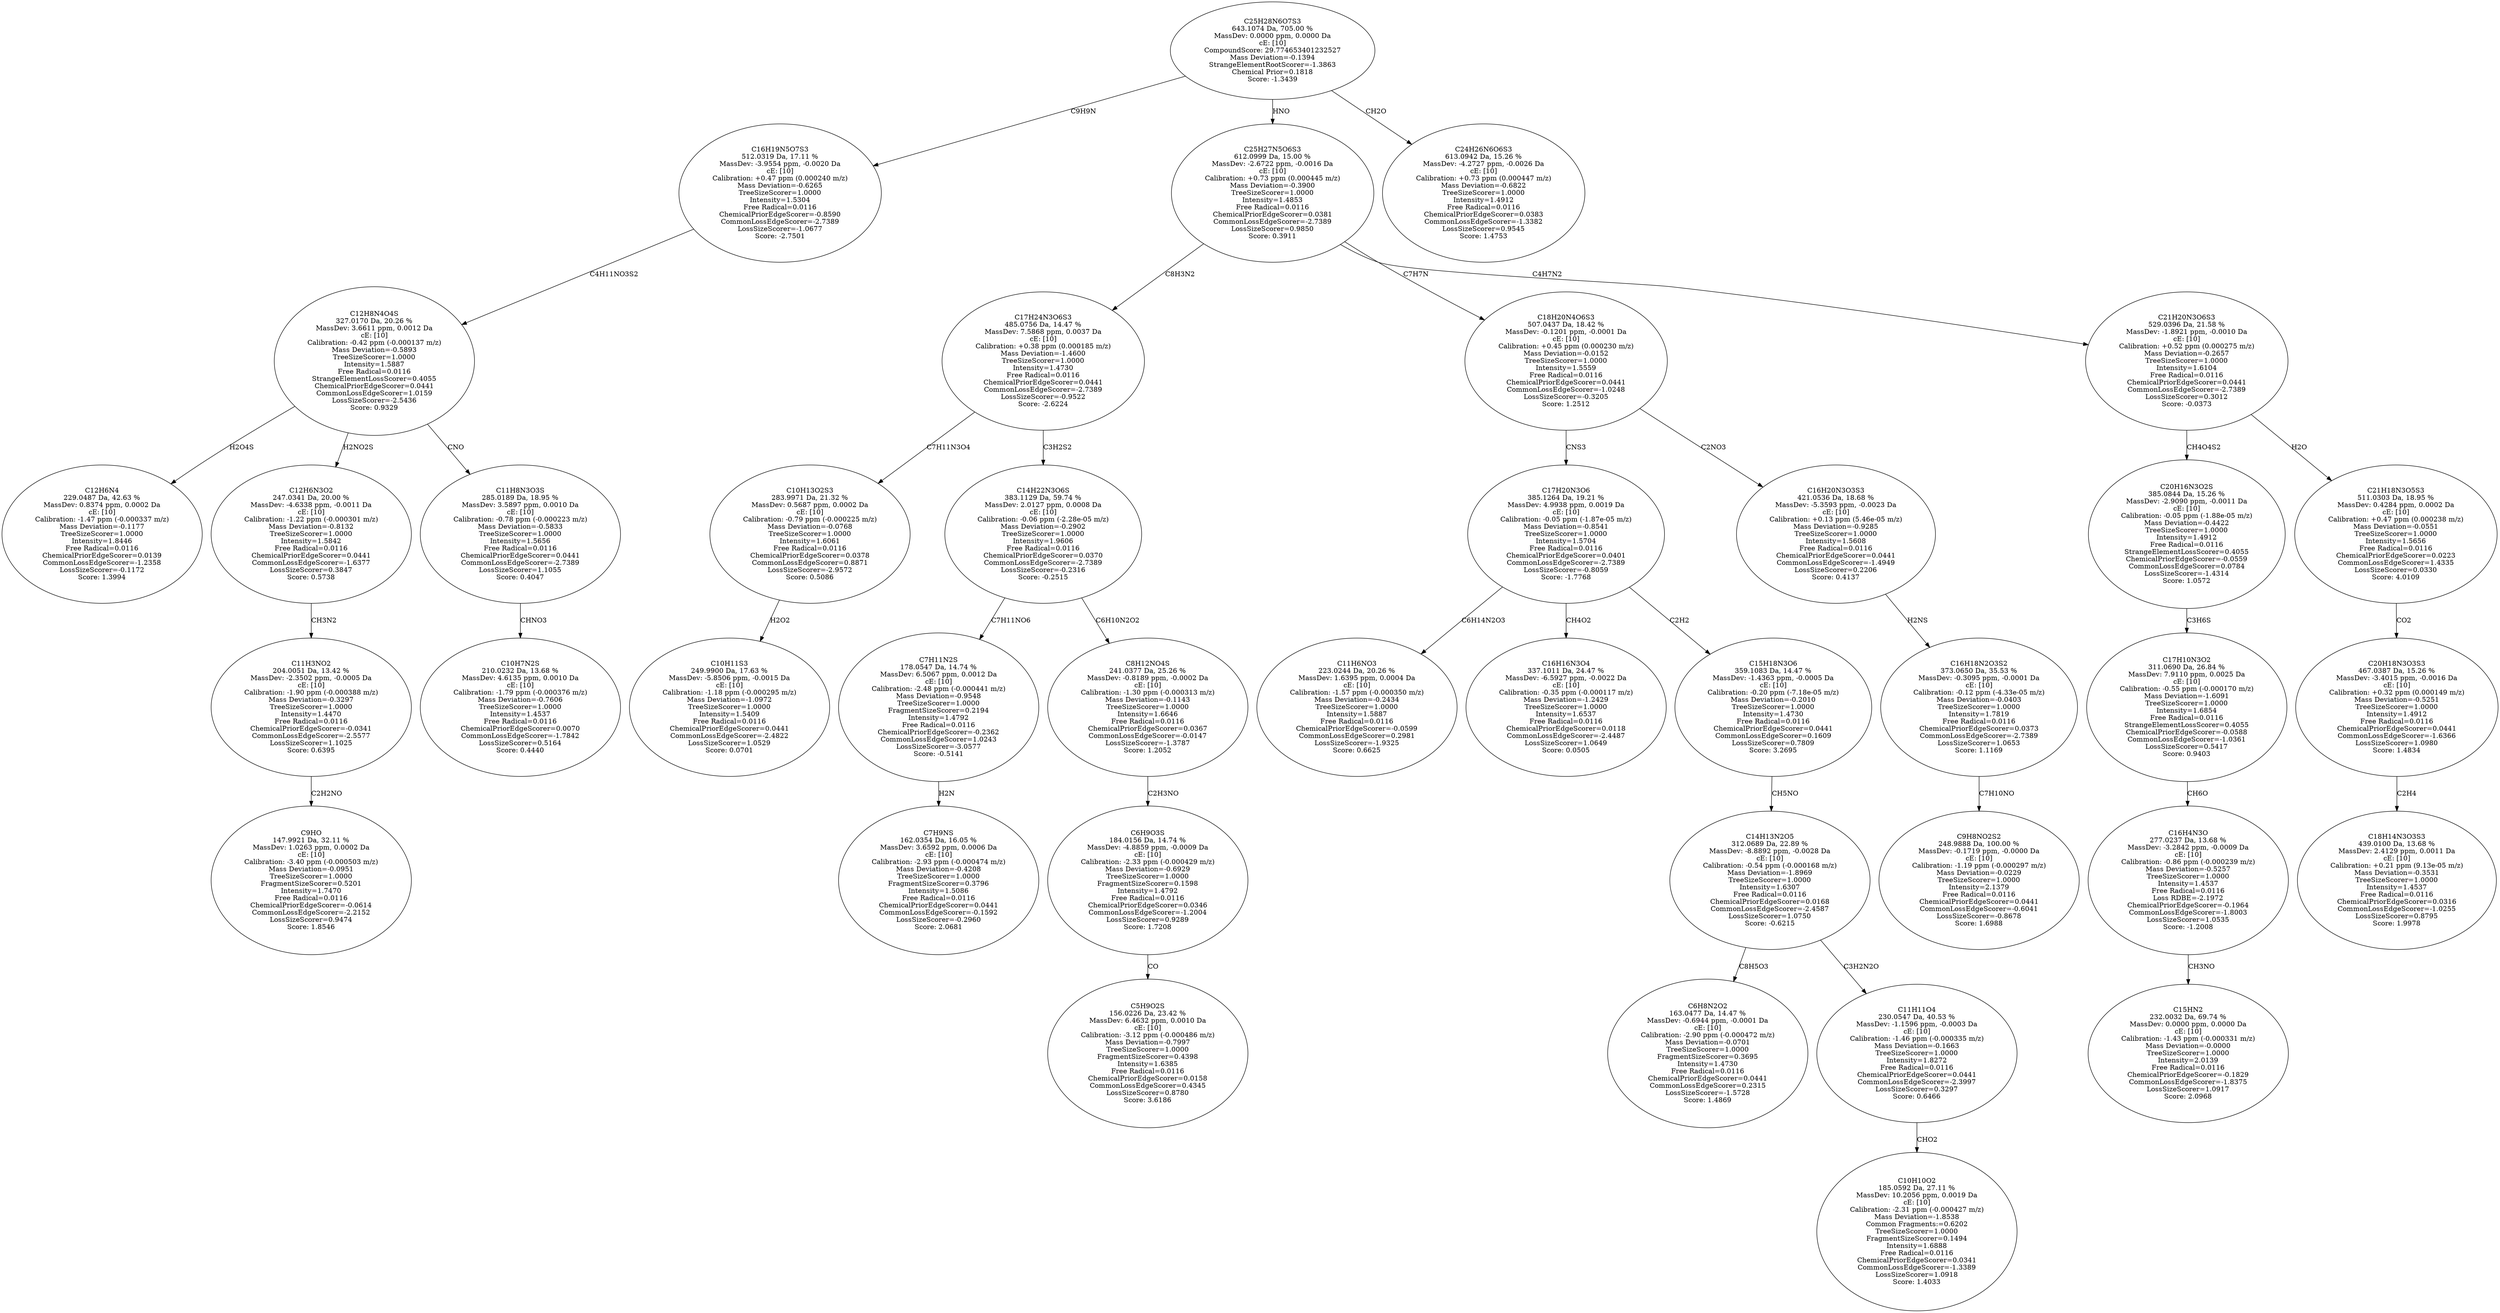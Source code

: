 strict digraph {
v1 [label="C12H6N4\n229.0487 Da, 42.63 %\nMassDev: 0.8374 ppm, 0.0002 Da\ncE: [10]\nCalibration: -1.47 ppm (-0.000337 m/z)\nMass Deviation=-0.1177\nTreeSizeScorer=1.0000\nIntensity=1.8446\nFree Radical=0.0116\nChemicalPriorEdgeScorer=0.0139\nCommonLossEdgeScorer=-1.2358\nLossSizeScorer=-0.1172\nScore: 1.3994"];
v2 [label="C9HO\n147.9921 Da, 32.11 %\nMassDev: 1.0263 ppm, 0.0002 Da\ncE: [10]\nCalibration: -3.40 ppm (-0.000503 m/z)\nMass Deviation=-0.0951\nTreeSizeScorer=1.0000\nFragmentSizeScorer=0.5201\nIntensity=1.7470\nFree Radical=0.0116\nChemicalPriorEdgeScorer=-0.0614\nCommonLossEdgeScorer=-2.2152\nLossSizeScorer=0.9474\nScore: 1.8546"];
v3 [label="C11H3NO2\n204.0051 Da, 13.42 %\nMassDev: -2.3502 ppm, -0.0005 Da\ncE: [10]\nCalibration: -1.90 ppm (-0.000388 m/z)\nMass Deviation=-0.3297\nTreeSizeScorer=1.0000\nIntensity=1.4470\nFree Radical=0.0116\nChemicalPriorEdgeScorer=-0.0341\nCommonLossEdgeScorer=-2.5577\nLossSizeScorer=1.1025\nScore: 0.6395"];
v4 [label="C12H6N3O2\n247.0341 Da, 20.00 %\nMassDev: -4.6338 ppm, -0.0011 Da\ncE: [10]\nCalibration: -1.22 ppm (-0.000301 m/z)\nMass Deviation=-0.8132\nTreeSizeScorer=1.0000\nIntensity=1.5842\nFree Radical=0.0116\nChemicalPriorEdgeScorer=0.0441\nCommonLossEdgeScorer=-1.6377\nLossSizeScorer=0.3847\nScore: 0.5738"];
v5 [label="C10H7N2S\n210.0232 Da, 13.68 %\nMassDev: 4.6135 ppm, 0.0010 Da\ncE: [10]\nCalibration: -1.79 ppm (-0.000376 m/z)\nMass Deviation=-0.7606\nTreeSizeScorer=1.0000\nIntensity=1.4537\nFree Radical=0.0116\nChemicalPriorEdgeScorer=0.0070\nCommonLossEdgeScorer=-1.7842\nLossSizeScorer=0.5164\nScore: 0.4440"];
v6 [label="C11H8N3O3S\n285.0189 Da, 18.95 %\nMassDev: 3.5897 ppm, 0.0010 Da\ncE: [10]\nCalibration: -0.78 ppm (-0.000223 m/z)\nMass Deviation=-0.5833\nTreeSizeScorer=1.0000\nIntensity=1.5656\nFree Radical=0.0116\nChemicalPriorEdgeScorer=0.0441\nCommonLossEdgeScorer=-2.7389\nLossSizeScorer=1.1055\nScore: 0.4047"];
v7 [label="C12H8N4O4S\n327.0170 Da, 20.26 %\nMassDev: 3.6611 ppm, 0.0012 Da\ncE: [10]\nCalibration: -0.42 ppm (-0.000137 m/z)\nMass Deviation=-0.5893\nTreeSizeScorer=1.0000\nIntensity=1.5887\nFree Radical=0.0116\nStrangeElementLossScorer=0.4055\nChemicalPriorEdgeScorer=0.0441\nCommonLossEdgeScorer=1.0159\nLossSizeScorer=-2.5436\nScore: 0.9329"];
v8 [label="C16H19N5O7S3\n512.0319 Da, 17.11 %\nMassDev: -3.9554 ppm, -0.0020 Da\ncE: [10]\nCalibration: +0.47 ppm (0.000240 m/z)\nMass Deviation=-0.6265\nTreeSizeScorer=1.0000\nIntensity=1.5304\nFree Radical=0.0116\nChemicalPriorEdgeScorer=-0.8590\nCommonLossEdgeScorer=-2.7389\nLossSizeScorer=-1.0677\nScore: -2.7501"];
v9 [label="C10H11S3\n249.9900 Da, 17.63 %\nMassDev: -5.8506 ppm, -0.0015 Da\ncE: [10]\nCalibration: -1.18 ppm (-0.000295 m/z)\nMass Deviation=-1.0972\nTreeSizeScorer=1.0000\nIntensity=1.5409\nFree Radical=0.0116\nChemicalPriorEdgeScorer=0.0441\nCommonLossEdgeScorer=-2.4822\nLossSizeScorer=1.0529\nScore: 0.0701"];
v10 [label="C10H13O2S3\n283.9971 Da, 21.32 %\nMassDev: 0.5687 ppm, 0.0002 Da\ncE: [10]\nCalibration: -0.79 ppm (-0.000225 m/z)\nMass Deviation=-0.0768\nTreeSizeScorer=1.0000\nIntensity=1.6061\nFree Radical=0.0116\nChemicalPriorEdgeScorer=0.0378\nCommonLossEdgeScorer=0.8871\nLossSizeScorer=-2.9572\nScore: 0.5086"];
v11 [label="C7H9NS\n162.0354 Da, 16.05 %\nMassDev: 3.6592 ppm, 0.0006 Da\ncE: [10]\nCalibration: -2.93 ppm (-0.000474 m/z)\nMass Deviation=-0.4208\nTreeSizeScorer=1.0000\nFragmentSizeScorer=0.3796\nIntensity=1.5086\nFree Radical=0.0116\nChemicalPriorEdgeScorer=0.0441\nCommonLossEdgeScorer=-0.1592\nLossSizeScorer=-0.2960\nScore: 2.0681"];
v12 [label="C7H11N2S\n178.0547 Da, 14.74 %\nMassDev: 6.5067 ppm, 0.0012 Da\ncE: [10]\nCalibration: -2.48 ppm (-0.000441 m/z)\nMass Deviation=-0.9548\nTreeSizeScorer=1.0000\nFragmentSizeScorer=0.2194\nIntensity=1.4792\nFree Radical=0.0116\nChemicalPriorEdgeScorer=-0.2362\nCommonLossEdgeScorer=1.0243\nLossSizeScorer=-3.0577\nScore: -0.5141"];
v13 [label="C5H9O2S\n156.0226 Da, 23.42 %\nMassDev: 6.4632 ppm, 0.0010 Da\ncE: [10]\nCalibration: -3.12 ppm (-0.000486 m/z)\nMass Deviation=-0.7997\nTreeSizeScorer=1.0000\nFragmentSizeScorer=0.4398\nIntensity=1.6385\nFree Radical=0.0116\nChemicalPriorEdgeScorer=0.0158\nCommonLossEdgeScorer=0.4345\nLossSizeScorer=0.8780\nScore: 3.6186"];
v14 [label="C6H9O3S\n184.0156 Da, 14.74 %\nMassDev: -4.8859 ppm, -0.0009 Da\ncE: [10]\nCalibration: -2.33 ppm (-0.000429 m/z)\nMass Deviation=-0.6929\nTreeSizeScorer=1.0000\nFragmentSizeScorer=0.1598\nIntensity=1.4792\nFree Radical=0.0116\nChemicalPriorEdgeScorer=0.0346\nCommonLossEdgeScorer=-1.2004\nLossSizeScorer=0.9289\nScore: 1.7208"];
v15 [label="C8H12NO4S\n241.0377 Da, 25.26 %\nMassDev: -0.8189 ppm, -0.0002 Da\ncE: [10]\nCalibration: -1.30 ppm (-0.000313 m/z)\nMass Deviation=-0.1143\nTreeSizeScorer=1.0000\nIntensity=1.6646\nFree Radical=0.0116\nChemicalPriorEdgeScorer=0.0367\nCommonLossEdgeScorer=-0.0147\nLossSizeScorer=-1.3787\nScore: 1.2052"];
v16 [label="C14H22N3O6S\n383.1129 Da, 59.74 %\nMassDev: 2.0127 ppm, 0.0008 Da\ncE: [10]\nCalibration: -0.06 ppm (-2.28e-05 m/z)\nMass Deviation=-0.2902\nTreeSizeScorer=1.0000\nIntensity=1.9606\nFree Radical=0.0116\nChemicalPriorEdgeScorer=0.0370\nCommonLossEdgeScorer=-2.7389\nLossSizeScorer=-0.2316\nScore: -0.2515"];
v17 [label="C17H24N3O6S3\n485.0756 Da, 14.47 %\nMassDev: 7.5868 ppm, 0.0037 Da\ncE: [10]\nCalibration: +0.38 ppm (0.000185 m/z)\nMass Deviation=-1.4600\nTreeSizeScorer=1.0000\nIntensity=1.4730\nFree Radical=0.0116\nChemicalPriorEdgeScorer=0.0441\nCommonLossEdgeScorer=-2.7389\nLossSizeScorer=-0.9522\nScore: -2.6224"];
v18 [label="C11H6NO3\n223.0244 Da, 20.26 %\nMassDev: 1.6395 ppm, 0.0004 Da\ncE: [10]\nCalibration: -1.57 ppm (-0.000350 m/z)\nMass Deviation=-0.2434\nTreeSizeScorer=1.0000\nIntensity=1.5887\nFree Radical=0.0116\nChemicalPriorEdgeScorer=-0.0599\nCommonLossEdgeScorer=0.2981\nLossSizeScorer=-1.9325\nScore: 0.6625"];
v19 [label="C16H16N3O4\n337.1011 Da, 24.47 %\nMassDev: -6.5927 ppm, -0.0022 Da\ncE: [10]\nCalibration: -0.35 ppm (-0.000117 m/z)\nMass Deviation=-1.2429\nTreeSizeScorer=1.0000\nIntensity=1.6537\nFree Radical=0.0116\nChemicalPriorEdgeScorer=0.0118\nCommonLossEdgeScorer=-2.4487\nLossSizeScorer=1.0649\nScore: 0.0505"];
v20 [label="C6H8N2O2\n163.0477 Da, 14.47 %\nMassDev: -0.6944 ppm, -0.0001 Da\ncE: [10]\nCalibration: -2.90 ppm (-0.000472 m/z)\nMass Deviation=-0.0701\nTreeSizeScorer=1.0000\nFragmentSizeScorer=0.3695\nIntensity=1.4730\nFree Radical=0.0116\nChemicalPriorEdgeScorer=0.0441\nCommonLossEdgeScorer=0.2315\nLossSizeScorer=-1.5728\nScore: 1.4869"];
v21 [label="C10H10O2\n185.0592 Da, 27.11 %\nMassDev: 10.2056 ppm, 0.0019 Da\ncE: [10]\nCalibration: -2.31 ppm (-0.000427 m/z)\nMass Deviation=-1.8538\nCommon Fragments:=0.6202\nTreeSizeScorer=1.0000\nFragmentSizeScorer=0.1494\nIntensity=1.6888\nFree Radical=0.0116\nChemicalPriorEdgeScorer=0.0341\nCommonLossEdgeScorer=-1.3389\nLossSizeScorer=1.0918\nScore: 1.4033"];
v22 [label="C11H11O4\n230.0547 Da, 40.53 %\nMassDev: -1.1596 ppm, -0.0003 Da\ncE: [10]\nCalibration: -1.46 ppm (-0.000335 m/z)\nMass Deviation=-0.1663\nTreeSizeScorer=1.0000\nIntensity=1.8272\nFree Radical=0.0116\nChemicalPriorEdgeScorer=0.0441\nCommonLossEdgeScorer=-2.3997\nLossSizeScorer=0.3297\nScore: 0.6466"];
v23 [label="C14H13N2O5\n312.0689 Da, 22.89 %\nMassDev: -8.8892 ppm, -0.0028 Da\ncE: [10]\nCalibration: -0.54 ppm (-0.000168 m/z)\nMass Deviation=-1.8969\nTreeSizeScorer=1.0000\nIntensity=1.6307\nFree Radical=0.0116\nChemicalPriorEdgeScorer=0.0168\nCommonLossEdgeScorer=-2.4587\nLossSizeScorer=1.0750\nScore: -0.6215"];
v24 [label="C15H18N3O6\n359.1083 Da, 14.47 %\nMassDev: -1.4363 ppm, -0.0005 Da\ncE: [10]\nCalibration: -0.20 ppm (-7.18e-05 m/z)\nMass Deviation=-0.2010\nTreeSizeScorer=1.0000\nIntensity=1.4730\nFree Radical=0.0116\nChemicalPriorEdgeScorer=0.0441\nCommonLossEdgeScorer=0.1609\nLossSizeScorer=0.7809\nScore: 3.2695"];
v25 [label="C17H20N3O6\n385.1264 Da, 19.21 %\nMassDev: 4.9938 ppm, 0.0019 Da\ncE: [10]\nCalibration: -0.05 ppm (-1.87e-05 m/z)\nMass Deviation=-0.8541\nTreeSizeScorer=1.0000\nIntensity=1.5704\nFree Radical=0.0116\nChemicalPriorEdgeScorer=0.0401\nCommonLossEdgeScorer=-2.7389\nLossSizeScorer=-0.8059\nScore: -1.7768"];
v26 [label="C9H8NO2S2\n248.9888 Da, 100.00 %\nMassDev: -0.1719 ppm, -0.0000 Da\ncE: [10]\nCalibration: -1.19 ppm (-0.000297 m/z)\nMass Deviation=-0.0229\nTreeSizeScorer=1.0000\nIntensity=2.1379\nFree Radical=0.0116\nChemicalPriorEdgeScorer=0.0441\nCommonLossEdgeScorer=-0.6041\nLossSizeScorer=-0.8678\nScore: 1.6988"];
v27 [label="C16H18N2O3S2\n373.0650 Da, 35.53 %\nMassDev: -0.3095 ppm, -0.0001 Da\ncE: [10]\nCalibration: -0.12 ppm (-4.33e-05 m/z)\nMass Deviation=-0.0403\nTreeSizeScorer=1.0000\nIntensity=1.7819\nFree Radical=0.0116\nChemicalPriorEdgeScorer=0.0373\nCommonLossEdgeScorer=-2.7389\nLossSizeScorer=1.0653\nScore: 1.1169"];
v28 [label="C16H20N3O3S3\n421.0536 Da, 18.68 %\nMassDev: -5.3593 ppm, -0.0023 Da\ncE: [10]\nCalibration: +0.13 ppm (5.46e-05 m/z)\nMass Deviation=-0.9285\nTreeSizeScorer=1.0000\nIntensity=1.5608\nFree Radical=0.0116\nChemicalPriorEdgeScorer=0.0441\nCommonLossEdgeScorer=-1.4949\nLossSizeScorer=0.2206\nScore: 0.4137"];
v29 [label="C18H20N4O6S3\n507.0437 Da, 18.42 %\nMassDev: -0.1201 ppm, -0.0001 Da\ncE: [10]\nCalibration: +0.45 ppm (0.000230 m/z)\nMass Deviation=-0.0152\nTreeSizeScorer=1.0000\nIntensity=1.5559\nFree Radical=0.0116\nChemicalPriorEdgeScorer=0.0441\nCommonLossEdgeScorer=-1.0248\nLossSizeScorer=-0.3205\nScore: 1.2512"];
v30 [label="C15HN2\n232.0032 Da, 69.74 %\nMassDev: 0.0000 ppm, 0.0000 Da\ncE: [10]\nCalibration: -1.43 ppm (-0.000331 m/z)\nMass Deviation=-0.0000\nTreeSizeScorer=1.0000\nIntensity=2.0139\nFree Radical=0.0116\nChemicalPriorEdgeScorer=-0.1829\nCommonLossEdgeScorer=-1.8375\nLossSizeScorer=1.0917\nScore: 2.0968"];
v31 [label="C16H4N3O\n277.0237 Da, 13.68 %\nMassDev: -3.2842 ppm, -0.0009 Da\ncE: [10]\nCalibration: -0.86 ppm (-0.000239 m/z)\nMass Deviation=-0.5257\nTreeSizeScorer=1.0000\nIntensity=1.4537\nFree Radical=0.0116\nLoss RDBE=-2.1972\nChemicalPriorEdgeScorer=-0.1964\nCommonLossEdgeScorer=-1.8003\nLossSizeScorer=1.0535\nScore: -1.2008"];
v32 [label="C17H10N3O2\n311.0690 Da, 26.84 %\nMassDev: 7.9110 ppm, 0.0025 Da\ncE: [10]\nCalibration: -0.55 ppm (-0.000170 m/z)\nMass Deviation=-1.6091\nTreeSizeScorer=1.0000\nIntensity=1.6854\nFree Radical=0.0116\nStrangeElementLossScorer=0.4055\nChemicalPriorEdgeScorer=-0.0588\nCommonLossEdgeScorer=-1.0361\nLossSizeScorer=0.5417\nScore: 0.9403"];
v33 [label="C20H16N3O2S\n385.0844 Da, 15.26 %\nMassDev: -2.9090 ppm, -0.0011 Da\ncE: [10]\nCalibration: -0.05 ppm (-1.88e-05 m/z)\nMass Deviation=-0.4422\nTreeSizeScorer=1.0000\nIntensity=1.4912\nFree Radical=0.0116\nStrangeElementLossScorer=0.4055\nChemicalPriorEdgeScorer=-0.0559\nCommonLossEdgeScorer=0.0784\nLossSizeScorer=-1.4314\nScore: 1.0572"];
v34 [label="C18H14N3O3S3\n439.0100 Da, 13.68 %\nMassDev: 2.4129 ppm, 0.0011 Da\ncE: [10]\nCalibration: +0.21 ppm (9.13e-05 m/z)\nMass Deviation=-0.3531\nTreeSizeScorer=1.0000\nIntensity=1.4537\nFree Radical=0.0116\nChemicalPriorEdgeScorer=0.0316\nCommonLossEdgeScorer=-1.0255\nLossSizeScorer=0.8795\nScore: 1.9978"];
v35 [label="C20H18N3O3S3\n467.0387 Da, 15.26 %\nMassDev: -3.4015 ppm, -0.0016 Da\ncE: [10]\nCalibration: +0.32 ppm (0.000149 m/z)\nMass Deviation=-0.5251\nTreeSizeScorer=1.0000\nIntensity=1.4912\nFree Radical=0.0116\nChemicalPriorEdgeScorer=0.0441\nCommonLossEdgeScorer=-1.6366\nLossSizeScorer=1.0980\nScore: 1.4834"];
v36 [label="C21H18N3O5S3\n511.0303 Da, 18.95 %\nMassDev: 0.4284 ppm, 0.0002 Da\ncE: [10]\nCalibration: +0.47 ppm (0.000238 m/z)\nMass Deviation=-0.0551\nTreeSizeScorer=1.0000\nIntensity=1.5656\nFree Radical=0.0116\nChemicalPriorEdgeScorer=0.0223\nCommonLossEdgeScorer=1.4335\nLossSizeScorer=0.0330\nScore: 4.0109"];
v37 [label="C21H20N3O6S3\n529.0396 Da, 21.58 %\nMassDev: -1.8921 ppm, -0.0010 Da\ncE: [10]\nCalibration: +0.52 ppm (0.000275 m/z)\nMass Deviation=-0.2657\nTreeSizeScorer=1.0000\nIntensity=1.6104\nFree Radical=0.0116\nChemicalPriorEdgeScorer=0.0441\nCommonLossEdgeScorer=-2.7389\nLossSizeScorer=0.3012\nScore: -0.0373"];
v38 [label="C25H27N5O6S3\n612.0999 Da, 15.00 %\nMassDev: -2.6722 ppm, -0.0016 Da\ncE: [10]\nCalibration: +0.73 ppm (0.000445 m/z)\nMass Deviation=-0.3900\nTreeSizeScorer=1.0000\nIntensity=1.4853\nFree Radical=0.0116\nChemicalPriorEdgeScorer=0.0381\nCommonLossEdgeScorer=-2.7389\nLossSizeScorer=0.9850\nScore: 0.3911"];
v39 [label="C24H26N6O6S3\n613.0942 Da, 15.26 %\nMassDev: -4.2727 ppm, -0.0026 Da\ncE: [10]\nCalibration: +0.73 ppm (0.000447 m/z)\nMass Deviation=-0.6822\nTreeSizeScorer=1.0000\nIntensity=1.4912\nFree Radical=0.0116\nChemicalPriorEdgeScorer=0.0383\nCommonLossEdgeScorer=-1.3382\nLossSizeScorer=0.9545\nScore: 1.4753"];
v40 [label="C25H28N6O7S3\n643.1074 Da, 705.00 %\nMassDev: 0.0000 ppm, 0.0000 Da\ncE: [10]\nCompoundScore: 29.774653401232527\nMass Deviation=-0.1394\nStrangeElementRootScorer=-1.3863\nChemical Prior=0.1818\nScore: -1.3439"];
v7 -> v1 [label="H2O4S"];
v3 -> v2 [label="C2H2NO"];
v4 -> v3 [label="CH3N2"];
v7 -> v4 [label="H2NO2S"];
v6 -> v5 [label="CHNO3"];
v7 -> v6 [label="CNO"];
v8 -> v7 [label="C4H11NO3S2"];
v40 -> v8 [label="C9H9N"];
v10 -> v9 [label="H2O2"];
v17 -> v10 [label="C7H11N3O4"];
v12 -> v11 [label="H2N"];
v16 -> v12 [label="C7H11NO6"];
v14 -> v13 [label="CO"];
v15 -> v14 [label="C2H3NO"];
v16 -> v15 [label="C6H10N2O2"];
v17 -> v16 [label="C3H2S2"];
v38 -> v17 [label="C8H3N2"];
v25 -> v18 [label="C6H14N2O3"];
v25 -> v19 [label="CH4O2"];
v23 -> v20 [label="C8H5O3"];
v22 -> v21 [label="CHO2"];
v23 -> v22 [label="C3H2N2O"];
v24 -> v23 [label="CH5NO"];
v25 -> v24 [label="C2H2"];
v29 -> v25 [label="CNS3"];
v27 -> v26 [label="C7H10NO"];
v28 -> v27 [label="H2NS"];
v29 -> v28 [label="C2NO3"];
v38 -> v29 [label="C7H7N"];
v31 -> v30 [label="CH3NO"];
v32 -> v31 [label="CH6O"];
v33 -> v32 [label="C3H6S"];
v37 -> v33 [label="CH4O4S2"];
v35 -> v34 [label="C2H4"];
v36 -> v35 [label="CO2"];
v37 -> v36 [label="H2O"];
v38 -> v37 [label="C4H7N2"];
v40 -> v38 [label="HNO"];
v40 -> v39 [label="CH2O"];
}